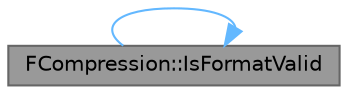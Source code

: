 digraph "FCompression::IsFormatValid"
{
 // INTERACTIVE_SVG=YES
 // LATEX_PDF_SIZE
  bgcolor="transparent";
  edge [fontname=Helvetica,fontsize=10,labelfontname=Helvetica,labelfontsize=10];
  node [fontname=Helvetica,fontsize=10,shape=box,height=0.2,width=0.4];
  rankdir="LR";
  Node1 [id="Node000001",label="FCompression::IsFormatValid",height=0.2,width=0.4,color="gray40", fillcolor="grey60", style="filled", fontcolor="black",tooltip="Checks to see if a format will be usable, so that a fallback can be used."];
  Node1 -> Node1 [id="edge1_Node000001_Node000001",color="steelblue1",style="solid",tooltip=" "];
}
